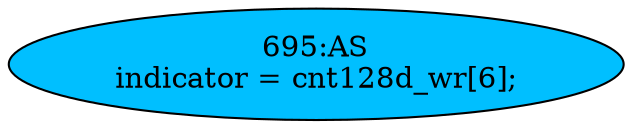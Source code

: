strict digraph "" {
	node [label="\N"];
	"695:AS"	 [ast="<pyverilog.vparser.ast.Assign object at 0x7f0b055a4050>",
		def_var="['indicator']",
		fillcolor=deepskyblue,
		label="695:AS
indicator = cnt128d_wr[6];",
		statements="[]",
		style=filled,
		typ=Assign,
		use_var="['cnt128d_wr']"];
}
